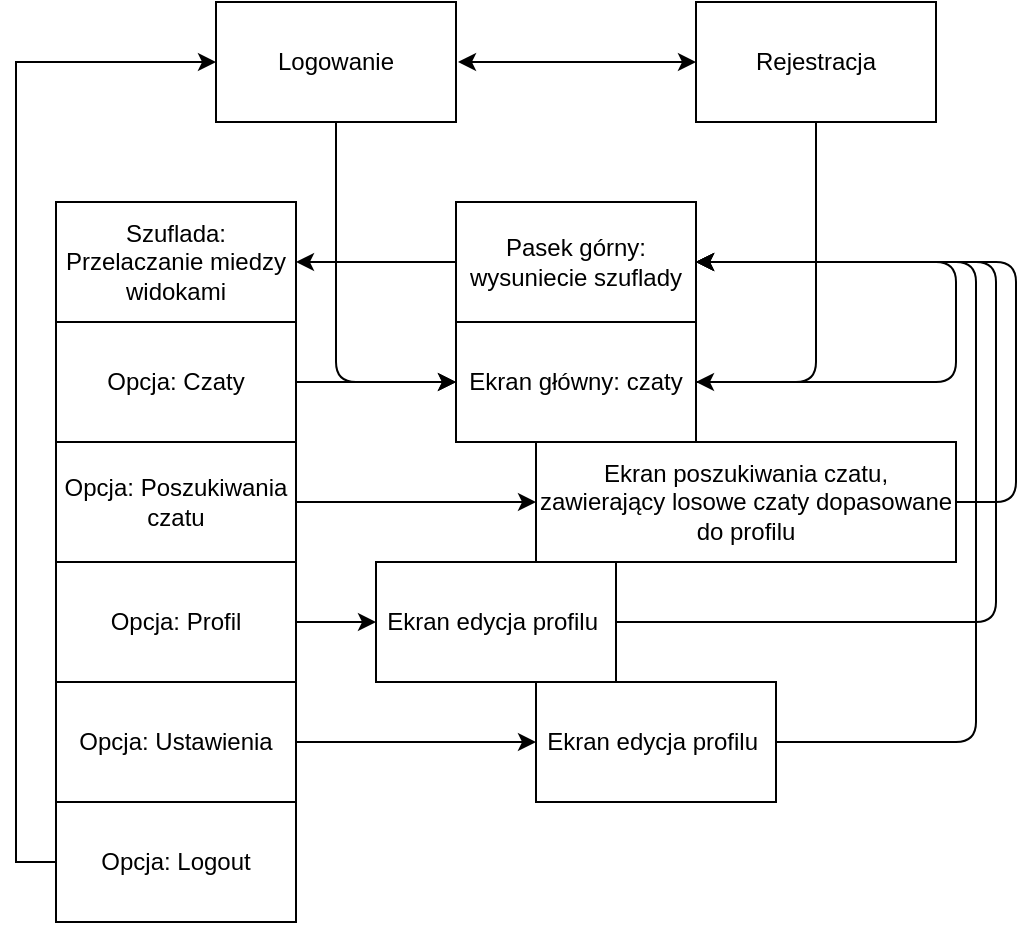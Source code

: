 <mxfile version="14.9.8" type="github"><diagram id="F5YfSNOU0-Jm2Cjei0Jz" name="Page-1"><mxGraphModel dx="1149" dy="645" grid="1" gridSize="10" guides="1" tooltips="1" connect="1" arrows="1" fold="1" page="1" pageScale="1" pageWidth="827" pageHeight="1169" math="0" shadow="0"><root><mxCell id="0"/><mxCell id="1" parent="0"/><mxCell id="6NO5UZdZadw10W1FTyIN-1" value="Logowanie" style="rounded=0;whiteSpace=wrap;html=1;" vertex="1" parent="1"><mxGeometry x="240" y="80" width="120" height="60" as="geometry"/></mxCell><mxCell id="6NO5UZdZadw10W1FTyIN-2" value="Rejestracja" style="rounded=0;whiteSpace=wrap;html=1;" vertex="1" parent="1"><mxGeometry x="480" y="80" width="120" height="60" as="geometry"/></mxCell><mxCell id="6NO5UZdZadw10W1FTyIN-3" value="Ekran główny: czaty" style="rounded=0;whiteSpace=wrap;html=1;" vertex="1" parent="1"><mxGeometry x="360" y="240" width="120" height="60" as="geometry"/></mxCell><mxCell id="6NO5UZdZadw10W1FTyIN-4" value="" style="endArrow=classic;startArrow=classic;html=1;entryX=0;entryY=0.5;entryDx=0;entryDy=0;" edge="1" parent="1" target="6NO5UZdZadw10W1FTyIN-2"><mxGeometry width="50" height="50" relative="1" as="geometry"><mxPoint x="361" y="110" as="sourcePoint"/><mxPoint x="390" y="340" as="targetPoint"/></mxGeometry></mxCell><mxCell id="6NO5UZdZadw10W1FTyIN-5" value="" style="endArrow=classic;html=1;exitX=0.5;exitY=1;exitDx=0;exitDy=0;entryX=0;entryY=0.5;entryDx=0;entryDy=0;" edge="1" parent="1" source="6NO5UZdZadw10W1FTyIN-1" target="6NO5UZdZadw10W1FTyIN-3"><mxGeometry width="50" height="50" relative="1" as="geometry"><mxPoint x="340" y="390" as="sourcePoint"/><mxPoint x="390" y="340" as="targetPoint"/><Array as="points"><mxPoint x="300" y="270"/></Array></mxGeometry></mxCell><mxCell id="6NO5UZdZadw10W1FTyIN-6" value="" style="endArrow=classic;html=1;exitX=0.5;exitY=1;exitDx=0;exitDy=0;entryX=1;entryY=0.5;entryDx=0;entryDy=0;" edge="1" parent="1" source="6NO5UZdZadw10W1FTyIN-2" target="6NO5UZdZadw10W1FTyIN-3"><mxGeometry width="50" height="50" relative="1" as="geometry"><mxPoint x="310.0" y="150" as="sourcePoint"/><mxPoint x="370.0" y="220" as="targetPoint"/><Array as="points"><mxPoint x="540" y="270"/></Array></mxGeometry></mxCell><mxCell id="6NO5UZdZadw10W1FTyIN-7" value="Pasek górny: wysuniecie szuflady" style="rounded=0;whiteSpace=wrap;html=1;" vertex="1" parent="1"><mxGeometry x="360" y="180" width="120" height="60" as="geometry"/></mxCell><mxCell id="6NO5UZdZadw10W1FTyIN-8" value="Szuflada: Przelaczanie miedzy widokami" style="rounded=0;whiteSpace=wrap;html=1;" vertex="1" parent="1"><mxGeometry x="160" y="180" width="120" height="60" as="geometry"/></mxCell><mxCell id="6NO5UZdZadw10W1FTyIN-9" value="" style="endArrow=classic;html=1;exitX=0;exitY=0.5;exitDx=0;exitDy=0;" edge="1" parent="1" source="6NO5UZdZadw10W1FTyIN-7" target="6NO5UZdZadw10W1FTyIN-8"><mxGeometry width="50" height="50" relative="1" as="geometry"><mxPoint x="340" y="370" as="sourcePoint"/><mxPoint x="390" y="320" as="targetPoint"/></mxGeometry></mxCell><mxCell id="6NO5UZdZadw10W1FTyIN-11" value="" style="edgeStyle=orthogonalEdgeStyle;rounded=0;orthogonalLoop=1;jettySize=auto;html=1;entryX=0;entryY=0.5;entryDx=0;entryDy=0;" edge="1" parent="1" source="6NO5UZdZadw10W1FTyIN-10" target="6NO5UZdZadw10W1FTyIN-3"><mxGeometry relative="1" as="geometry"/></mxCell><mxCell id="6NO5UZdZadw10W1FTyIN-10" value="Opcja: Czaty" style="rounded=0;whiteSpace=wrap;html=1;" vertex="1" parent="1"><mxGeometry x="160" y="240" width="120" height="60" as="geometry"/></mxCell><mxCell id="6NO5UZdZadw10W1FTyIN-21" value="" style="edgeStyle=orthogonalEdgeStyle;rounded=0;orthogonalLoop=1;jettySize=auto;html=1;entryX=0;entryY=0.5;entryDx=0;entryDy=0;" edge="1" parent="1" source="6NO5UZdZadw10W1FTyIN-12" target="6NO5UZdZadw10W1FTyIN-20"><mxGeometry relative="1" as="geometry"/></mxCell><mxCell id="6NO5UZdZadw10W1FTyIN-12" value="Opcja: Poszukiwania czatu" style="rounded=0;whiteSpace=wrap;html=1;" vertex="1" parent="1"><mxGeometry x="160" y="300" width="120" height="60" as="geometry"/></mxCell><mxCell id="6NO5UZdZadw10W1FTyIN-19" value="" style="edgeStyle=orthogonalEdgeStyle;rounded=0;orthogonalLoop=1;jettySize=auto;html=1;" edge="1" parent="1" source="6NO5UZdZadw10W1FTyIN-13" target="6NO5UZdZadw10W1FTyIN-18"><mxGeometry relative="1" as="geometry"/></mxCell><mxCell id="6NO5UZdZadw10W1FTyIN-13" value="Opcja: Profil" style="rounded=0;whiteSpace=wrap;html=1;" vertex="1" parent="1"><mxGeometry x="160" y="360" width="120" height="60" as="geometry"/></mxCell><mxCell id="6NO5UZdZadw10W1FTyIN-29" value="" style="edgeStyle=orthogonalEdgeStyle;rounded=0;orthogonalLoop=1;jettySize=auto;html=1;entryX=0;entryY=0.5;entryDx=0;entryDy=0;" edge="1" parent="1" source="6NO5UZdZadw10W1FTyIN-14" target="6NO5UZdZadw10W1FTyIN-22"><mxGeometry relative="1" as="geometry"/></mxCell><mxCell id="6NO5UZdZadw10W1FTyIN-14" value="Opcja: Ustawienia" style="rounded=0;whiteSpace=wrap;html=1;" vertex="1" parent="1"><mxGeometry x="160" y="420" width="120" height="60" as="geometry"/></mxCell><mxCell id="6NO5UZdZadw10W1FTyIN-17" value="" style="edgeStyle=orthogonalEdgeStyle;rounded=0;orthogonalLoop=1;jettySize=auto;html=1;entryX=0;entryY=0.5;entryDx=0;entryDy=0;exitX=0;exitY=0.5;exitDx=0;exitDy=0;" edge="1" parent="1" source="6NO5UZdZadw10W1FTyIN-15" target="6NO5UZdZadw10W1FTyIN-1"><mxGeometry relative="1" as="geometry"><mxPoint x="60" y="510" as="targetPoint"/></mxGeometry></mxCell><mxCell id="6NO5UZdZadw10W1FTyIN-15" value="Opcja: Logout" style="rounded=0;whiteSpace=wrap;html=1;" vertex="1" parent="1"><mxGeometry x="160" y="480" width="120" height="60" as="geometry"/></mxCell><mxCell id="6NO5UZdZadw10W1FTyIN-18" value="Ekran edycja profilu&amp;nbsp;" style="rounded=0;whiteSpace=wrap;html=1;" vertex="1" parent="1"><mxGeometry x="320" y="360" width="120" height="60" as="geometry"/></mxCell><mxCell id="6NO5UZdZadw10W1FTyIN-20" value="Ekran poszukiwania czatu, zawierający losowe czaty dopasowane do profilu" style="rounded=0;whiteSpace=wrap;html=1;" vertex="1" parent="1"><mxGeometry x="400" y="300" width="210" height="60" as="geometry"/></mxCell><mxCell id="6NO5UZdZadw10W1FTyIN-22" value="Ekran edycja profilu&amp;nbsp;" style="rounded=0;whiteSpace=wrap;html=1;" vertex="1" parent="1"><mxGeometry x="400" y="420" width="120" height="60" as="geometry"/></mxCell><mxCell id="6NO5UZdZadw10W1FTyIN-25" value="" style="endArrow=classic;html=1;exitX=1;exitY=0.5;exitDx=0;exitDy=0;entryX=1;entryY=0.5;entryDx=0;entryDy=0;" edge="1" parent="1" source="6NO5UZdZadw10W1FTyIN-3" target="6NO5UZdZadw10W1FTyIN-7"><mxGeometry width="50" height="50" relative="1" as="geometry"><mxPoint x="430" y="360" as="sourcePoint"/><mxPoint x="540" y="240" as="targetPoint"/><Array as="points"><mxPoint x="610" y="270"/><mxPoint x="610" y="210"/></Array></mxGeometry></mxCell><mxCell id="6NO5UZdZadw10W1FTyIN-26" value="" style="endArrow=classic;html=1;" edge="1" parent="1"><mxGeometry width="50" height="50" relative="1" as="geometry"><mxPoint x="610" y="330" as="sourcePoint"/><mxPoint x="480" y="210" as="targetPoint"/><Array as="points"><mxPoint x="640" y="330"/><mxPoint x="640" y="210"/></Array></mxGeometry></mxCell><mxCell id="6NO5UZdZadw10W1FTyIN-27" value="" style="endArrow=classic;html=1;exitX=1;exitY=0.5;exitDx=0;exitDy=0;" edge="1" parent="1" source="6NO5UZdZadw10W1FTyIN-18"><mxGeometry width="50" height="50" relative="1" as="geometry"><mxPoint x="360" y="370" as="sourcePoint"/><mxPoint x="480" y="210" as="targetPoint"/><Array as="points"><mxPoint x="630" y="390"/><mxPoint x="630" y="210"/></Array></mxGeometry></mxCell><mxCell id="6NO5UZdZadw10W1FTyIN-28" value="" style="endArrow=classic;html=1;exitX=1;exitY=0.5;exitDx=0;exitDy=0;entryX=1;entryY=0.5;entryDx=0;entryDy=0;" edge="1" parent="1" source="6NO5UZdZadw10W1FTyIN-22" target="6NO5UZdZadw10W1FTyIN-7"><mxGeometry width="50" height="50" relative="1" as="geometry"><mxPoint x="360" y="370" as="sourcePoint"/><mxPoint x="410" y="320" as="targetPoint"/><Array as="points"><mxPoint x="620" y="450"/><mxPoint x="620" y="210"/></Array></mxGeometry></mxCell></root></mxGraphModel></diagram></mxfile>